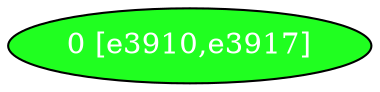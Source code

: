 diGraph libnss3{
	libnss3_0  [style=filled fillcolor="#20FF20" fontcolor="#ffffff" shape=oval label="0 [e3910,e3917]"]


}